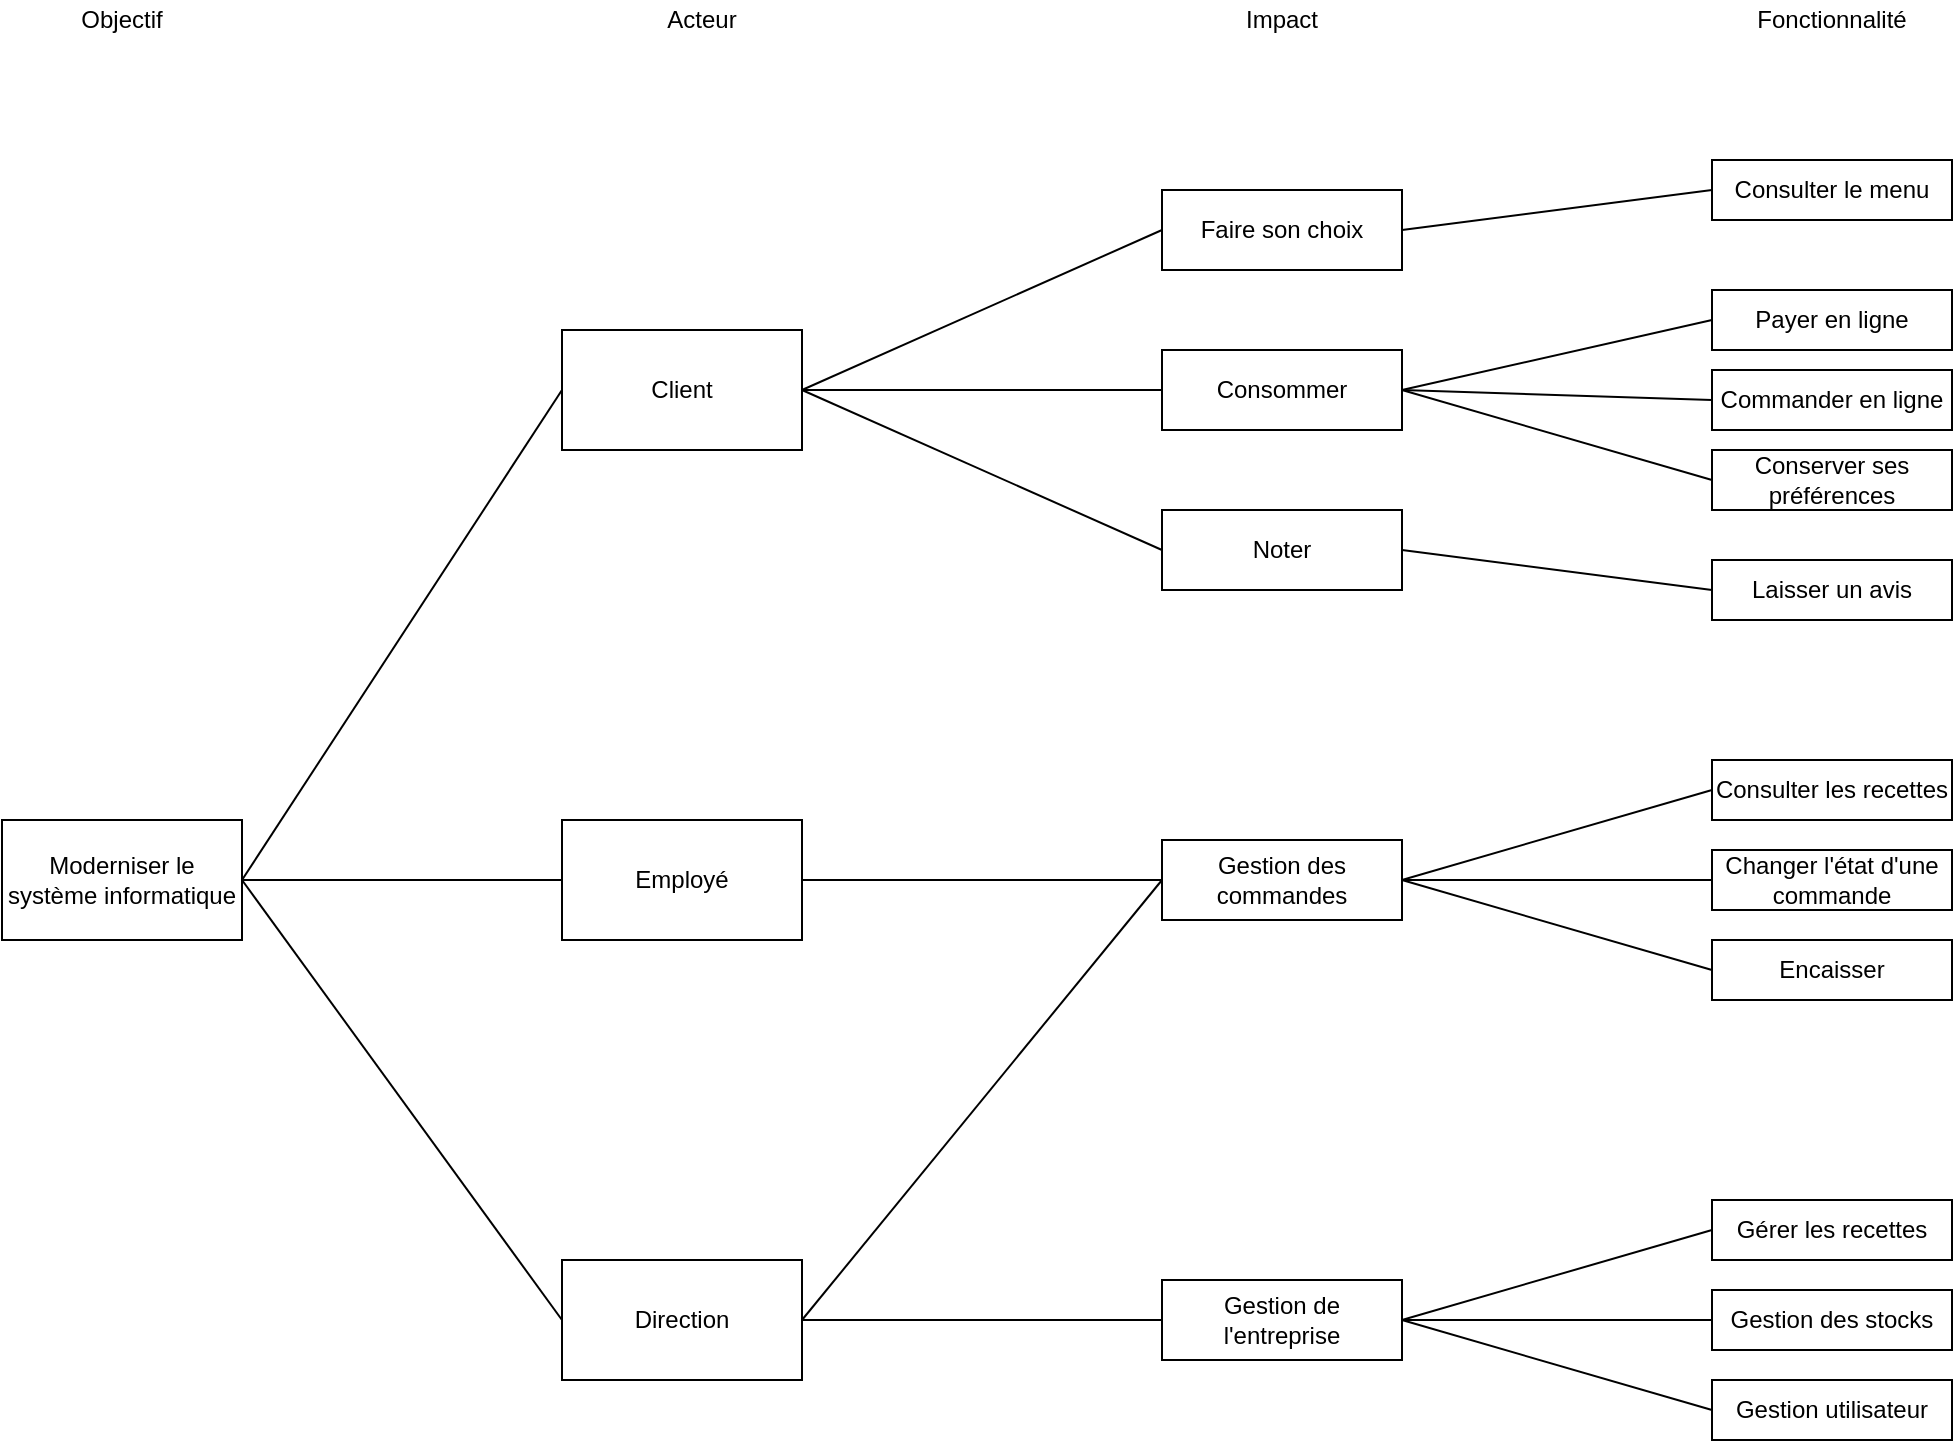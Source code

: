 <mxfile version="13.2.4" type="device"><diagram name="Page-1" id="e7e014a7-5840-1c2e-5031-d8a46d1fe8dd"><mxGraphModel dx="1086" dy="807" grid="1" gridSize="10" guides="1" tooltips="1" connect="1" arrows="1" fold="1" page="1" pageScale="1" pageWidth="1169" pageHeight="826" background="#ffffff" math="0" shadow="0"><root><mxCell id="0"/><mxCell id="1" parent="0"/><mxCell id="awIc7jQCL4GsBx2kRSjl-41" value="Moderniser le système informatique" style="rounded=0;whiteSpace=wrap;html=1;" parent="1" vertex="1"><mxGeometry x="40" y="450" width="120" height="60" as="geometry"/></mxCell><mxCell id="awIc7jQCL4GsBx2kRSjl-42" value="Objectif" style="text;html=1;strokeColor=none;fillColor=none;align=center;verticalAlign=middle;whiteSpace=wrap;rounded=0;" parent="1" vertex="1"><mxGeometry x="70" y="40" width="60" height="20" as="geometry"/></mxCell><mxCell id="awIc7jQCL4GsBx2kRSjl-43" value="Acteur" style="text;html=1;strokeColor=none;fillColor=none;align=center;verticalAlign=middle;whiteSpace=wrap;rounded=0;" parent="1" vertex="1"><mxGeometry x="360" y="40" width="60" height="20" as="geometry"/></mxCell><mxCell id="awIc7jQCL4GsBx2kRSjl-44" value="Impact" style="text;html=1;strokeColor=none;fillColor=none;align=center;verticalAlign=middle;whiteSpace=wrap;rounded=0;" parent="1" vertex="1"><mxGeometry x="650" y="40" width="60" height="20" as="geometry"/></mxCell><mxCell id="awIc7jQCL4GsBx2kRSjl-45" value="Fonctionnalité" style="text;html=1;strokeColor=none;fillColor=none;align=center;verticalAlign=middle;whiteSpace=wrap;rounded=0;" parent="1" vertex="1"><mxGeometry x="920" y="40" width="70" height="20" as="geometry"/></mxCell><mxCell id="FvD64-Ru-Zm25pNYv83B-5" style="rounded=0;orthogonalLoop=1;jettySize=auto;html=1;exitX=1;exitY=0.5;exitDx=0;exitDy=0;entryX=0;entryY=0.5;entryDx=0;entryDy=0;endArrow=none;endFill=0;" edge="1" parent="1" source="awIc7jQCL4GsBx2kRSjl-47" target="awIc7jQCL4GsBx2kRSjl-53"><mxGeometry relative="1" as="geometry"/></mxCell><mxCell id="FvD64-Ru-Zm25pNYv83B-6" style="edgeStyle=none;rounded=0;orthogonalLoop=1;jettySize=auto;html=1;exitX=1;exitY=0.5;exitDx=0;exitDy=0;entryX=0;entryY=0.5;entryDx=0;entryDy=0;endArrow=none;endFill=0;" edge="1" parent="1" source="awIc7jQCL4GsBx2kRSjl-47" target="awIc7jQCL4GsBx2kRSjl-52"><mxGeometry relative="1" as="geometry"/></mxCell><mxCell id="FvD64-Ru-Zm25pNYv83B-7" style="edgeStyle=none;rounded=0;orthogonalLoop=1;jettySize=auto;html=1;exitX=1;exitY=0.5;exitDx=0;exitDy=0;entryX=0;entryY=0.5;entryDx=0;entryDy=0;endArrow=none;endFill=0;" edge="1" parent="1" source="awIc7jQCL4GsBx2kRSjl-47" target="awIc7jQCL4GsBx2kRSjl-51"><mxGeometry relative="1" as="geometry"/></mxCell><mxCell id="awIc7jQCL4GsBx2kRSjl-47" value="Client" style="rounded=0;whiteSpace=wrap;html=1;" parent="1" vertex="1"><mxGeometry x="320" y="205" width="120" height="60" as="geometry"/></mxCell><mxCell id="FvD64-Ru-Zm25pNYv83B-8" style="edgeStyle=none;rounded=0;orthogonalLoop=1;jettySize=auto;html=1;exitX=1;exitY=0.5;exitDx=0;exitDy=0;entryX=0;entryY=0.5;entryDx=0;entryDy=0;endArrow=none;endFill=0;" edge="1" parent="1" source="awIc7jQCL4GsBx2kRSjl-48" target="awIc7jQCL4GsBx2kRSjl-55"><mxGeometry relative="1" as="geometry"/></mxCell><mxCell id="awIc7jQCL4GsBx2kRSjl-48" value="Employé" style="rounded=0;whiteSpace=wrap;html=1;" parent="1" vertex="1"><mxGeometry x="320" y="450" width="120" height="60" as="geometry"/></mxCell><mxCell id="FvD64-Ru-Zm25pNYv83B-9" style="edgeStyle=none;rounded=0;orthogonalLoop=1;jettySize=auto;html=1;exitX=1;exitY=0.5;exitDx=0;exitDy=0;entryX=0;entryY=0.5;entryDx=0;entryDy=0;endArrow=none;endFill=0;" edge="1" parent="1" source="awIc7jQCL4GsBx2kRSjl-49" target="awIc7jQCL4GsBx2kRSjl-56"><mxGeometry relative="1" as="geometry"/></mxCell><mxCell id="FvD64-Ru-Zm25pNYv83B-10" style="edgeStyle=none;rounded=0;orthogonalLoop=1;jettySize=auto;html=1;exitX=1;exitY=0.5;exitDx=0;exitDy=0;entryX=0;entryY=0.5;entryDx=0;entryDy=0;endArrow=none;endFill=0;" edge="1" parent="1" source="awIc7jQCL4GsBx2kRSjl-49" target="awIc7jQCL4GsBx2kRSjl-55"><mxGeometry relative="1" as="geometry"/></mxCell><mxCell id="awIc7jQCL4GsBx2kRSjl-49" value="Direction" style="rounded=0;whiteSpace=wrap;html=1;" parent="1" vertex="1"><mxGeometry x="320" y="670" width="120" height="60" as="geometry"/></mxCell><mxCell id="FvD64-Ru-Zm25pNYv83B-19" style="edgeStyle=none;rounded=0;orthogonalLoop=1;jettySize=auto;html=1;exitX=1;exitY=0.5;exitDx=0;exitDy=0;entryX=0;entryY=0.5;entryDx=0;entryDy=0;endArrow=none;endFill=0;" edge="1" parent="1" source="awIc7jQCL4GsBx2kRSjl-51" target="awIc7jQCL4GsBx2kRSjl-65"><mxGeometry relative="1" as="geometry"/></mxCell><mxCell id="awIc7jQCL4GsBx2kRSjl-51" value="Noter" style="rounded=0;whiteSpace=wrap;html=1;" parent="1" vertex="1"><mxGeometry x="620" y="295" width="120" height="40" as="geometry"/></mxCell><mxCell id="FvD64-Ru-Zm25pNYv83B-16" style="edgeStyle=none;rounded=0;orthogonalLoop=1;jettySize=auto;html=1;exitX=1;exitY=0.5;exitDx=0;exitDy=0;entryX=0;entryY=0.5;entryDx=0;entryDy=0;endArrow=none;endFill=0;" edge="1" parent="1" source="awIc7jQCL4GsBx2kRSjl-52" target="awIc7jQCL4GsBx2kRSjl-69"><mxGeometry relative="1" as="geometry"/></mxCell><mxCell id="FvD64-Ru-Zm25pNYv83B-17" style="edgeStyle=none;rounded=0;orthogonalLoop=1;jettySize=auto;html=1;exitX=1;exitY=0.5;exitDx=0;exitDy=0;entryX=0;entryY=0.5;entryDx=0;entryDy=0;endArrow=none;endFill=0;" edge="1" parent="1" source="awIc7jQCL4GsBx2kRSjl-52" target="awIc7jQCL4GsBx2kRSjl-66"><mxGeometry relative="1" as="geometry"/></mxCell><mxCell id="FvD64-Ru-Zm25pNYv83B-18" style="edgeStyle=none;rounded=0;orthogonalLoop=1;jettySize=auto;html=1;exitX=1;exitY=0.5;exitDx=0;exitDy=0;entryX=0;entryY=0.5;entryDx=0;entryDy=0;endArrow=none;endFill=0;" edge="1" parent="1" source="awIc7jQCL4GsBx2kRSjl-52" target="awIc7jQCL4GsBx2kRSjl-67"><mxGeometry relative="1" as="geometry"/></mxCell><mxCell id="awIc7jQCL4GsBx2kRSjl-52" value="Consommer" style="rounded=0;whiteSpace=wrap;html=1;" parent="1" vertex="1"><mxGeometry x="620" y="215" width="120" height="40" as="geometry"/></mxCell><mxCell id="FvD64-Ru-Zm25pNYv83B-15" style="edgeStyle=none;rounded=0;orthogonalLoop=1;jettySize=auto;html=1;exitX=1;exitY=0.5;exitDx=0;exitDy=0;entryX=0;entryY=0.5;entryDx=0;entryDy=0;endArrow=none;endFill=0;" edge="1" parent="1" source="awIc7jQCL4GsBx2kRSjl-53" target="awIc7jQCL4GsBx2kRSjl-68"><mxGeometry relative="1" as="geometry"/></mxCell><mxCell id="awIc7jQCL4GsBx2kRSjl-53" value="Faire son choix" style="rounded=0;whiteSpace=wrap;html=1;" parent="1" vertex="1"><mxGeometry x="620" y="135" width="120" height="40" as="geometry"/></mxCell><mxCell id="FvD64-Ru-Zm25pNYv83B-11" style="edgeStyle=none;rounded=0;orthogonalLoop=1;jettySize=auto;html=1;exitX=1;exitY=0.5;exitDx=0;exitDy=0;entryX=0;entryY=0.5;entryDx=0;entryDy=0;endArrow=none;endFill=0;" edge="1" parent="1" source="awIc7jQCL4GsBx2kRSjl-55" target="awIc7jQCL4GsBx2kRSjl-64"><mxGeometry relative="1" as="geometry"/></mxCell><mxCell id="FvD64-Ru-Zm25pNYv83B-12" style="edgeStyle=none;rounded=0;orthogonalLoop=1;jettySize=auto;html=1;exitX=1;exitY=0.5;exitDx=0;exitDy=0;entryX=0;entryY=0.5;entryDx=0;entryDy=0;endArrow=none;endFill=0;" edge="1" parent="1" source="awIc7jQCL4GsBx2kRSjl-55" target="awIc7jQCL4GsBx2kRSjl-60"><mxGeometry relative="1" as="geometry"/></mxCell><mxCell id="FvD64-Ru-Zm25pNYv83B-13" style="edgeStyle=none;rounded=0;orthogonalLoop=1;jettySize=auto;html=1;exitX=1;exitY=0.5;exitDx=0;exitDy=0;entryX=0;entryY=0.5;entryDx=0;entryDy=0;endArrow=none;endFill=0;" edge="1" parent="1" source="awIc7jQCL4GsBx2kRSjl-55" target="awIc7jQCL4GsBx2kRSjl-61"><mxGeometry relative="1" as="geometry"/></mxCell><mxCell id="awIc7jQCL4GsBx2kRSjl-55" value="Gestion des commandes" style="rounded=0;whiteSpace=wrap;html=1;" parent="1" vertex="1"><mxGeometry x="620" y="460" width="120" height="40" as="geometry"/></mxCell><mxCell id="FvD64-Ru-Zm25pNYv83B-14" style="edgeStyle=none;rounded=0;orthogonalLoop=1;jettySize=auto;html=1;exitX=1;exitY=0.5;exitDx=0;exitDy=0;entryX=0;entryY=0.5;entryDx=0;entryDy=0;endArrow=none;endFill=0;" edge="1" parent="1" source="awIc7jQCL4GsBx2kRSjl-56" target="awIc7jQCL4GsBx2kRSjl-57"><mxGeometry relative="1" as="geometry"/></mxCell><mxCell id="FvD64-Ru-Zm25pNYv83B-20" style="edgeStyle=none;rounded=0;orthogonalLoop=1;jettySize=auto;html=1;exitX=1;exitY=0.5;exitDx=0;exitDy=0;entryX=0;entryY=0.5;entryDx=0;entryDy=0;endArrow=none;endFill=0;" edge="1" parent="1" source="awIc7jQCL4GsBx2kRSjl-56" target="awIc7jQCL4GsBx2kRSjl-58"><mxGeometry relative="1" as="geometry"/></mxCell><mxCell id="FvD64-Ru-Zm25pNYv83B-21" style="edgeStyle=none;rounded=0;orthogonalLoop=1;jettySize=auto;html=1;exitX=1;exitY=0.5;exitDx=0;exitDy=0;entryX=0;entryY=0.5;entryDx=0;entryDy=0;endArrow=none;endFill=0;" edge="1" parent="1" source="awIc7jQCL4GsBx2kRSjl-56" target="awIc7jQCL4GsBx2kRSjl-59"><mxGeometry relative="1" as="geometry"/></mxCell><mxCell id="awIc7jQCL4GsBx2kRSjl-56" value="Gestion de l'entreprise" style="rounded=0;whiteSpace=wrap;html=1;" parent="1" vertex="1"><mxGeometry x="620" y="680" width="120" height="40" as="geometry"/></mxCell><mxCell id="awIc7jQCL4GsBx2kRSjl-57" value="Gérer les recettes" style="rounded=0;whiteSpace=wrap;html=1;" parent="1" vertex="1"><mxGeometry x="895" y="640" width="120" height="30" as="geometry"/></mxCell><mxCell id="awIc7jQCL4GsBx2kRSjl-58" value="Gestion des stocks" style="rounded=0;whiteSpace=wrap;html=1;" parent="1" vertex="1"><mxGeometry x="895" y="685" width="120" height="30" as="geometry"/></mxCell><mxCell id="awIc7jQCL4GsBx2kRSjl-59" value="Gestion utilisateur" style="rounded=0;whiteSpace=wrap;html=1;" parent="1" vertex="1"><mxGeometry x="895" y="730" width="120" height="30" as="geometry"/></mxCell><mxCell id="awIc7jQCL4GsBx2kRSjl-60" value="Changer l'état d'une commande" style="rounded=0;whiteSpace=wrap;html=1;" parent="1" vertex="1"><mxGeometry x="895" y="465" width="120" height="30" as="geometry"/></mxCell><mxCell id="awIc7jQCL4GsBx2kRSjl-61" value="Encaisser" style="rounded=0;whiteSpace=wrap;html=1;" parent="1" vertex="1"><mxGeometry x="895" y="510" width="120" height="30" as="geometry"/></mxCell><mxCell id="awIc7jQCL4GsBx2kRSjl-64" value="Consulter les recettes" style="rounded=0;whiteSpace=wrap;html=1;" parent="1" vertex="1"><mxGeometry x="895" y="420" width="120" height="30" as="geometry"/></mxCell><mxCell id="awIc7jQCL4GsBx2kRSjl-65" value="Laisser un avis" style="rounded=0;whiteSpace=wrap;html=1;" parent="1" vertex="1"><mxGeometry x="895" y="320" width="120" height="30" as="geometry"/></mxCell><mxCell id="awIc7jQCL4GsBx2kRSjl-66" value="Commander en ligne" style="rounded=0;whiteSpace=wrap;html=1;" parent="1" vertex="1"><mxGeometry x="895" y="225" width="120" height="30" as="geometry"/></mxCell><mxCell id="awIc7jQCL4GsBx2kRSjl-67" value="Conserver ses préférences" style="rounded=0;whiteSpace=wrap;html=1;" parent="1" vertex="1"><mxGeometry x="895" y="265" width="120" height="30" as="geometry"/></mxCell><mxCell id="awIc7jQCL4GsBx2kRSjl-68" value="Consulter le menu" style="rounded=0;whiteSpace=wrap;html=1;" parent="1" vertex="1"><mxGeometry x="895" y="120" width="120" height="30" as="geometry"/></mxCell><mxCell id="awIc7jQCL4GsBx2kRSjl-69" value="Payer en ligne" style="rounded=0;whiteSpace=wrap;html=1;" parent="1" vertex="1"><mxGeometry x="895" y="185" width="120" height="30" as="geometry"/></mxCell><mxCell id="FvD64-Ru-Zm25pNYv83B-1" value="" style="endArrow=none;html=1;exitX=1;exitY=0.5;exitDx=0;exitDy=0;entryX=0;entryY=0.5;entryDx=0;entryDy=0;" edge="1" parent="1" source="awIc7jQCL4GsBx2kRSjl-41" target="awIc7jQCL4GsBx2kRSjl-47"><mxGeometry width="50" height="50" relative="1" as="geometry"><mxPoint x="530" y="440" as="sourcePoint"/><mxPoint x="580" y="390" as="targetPoint"/></mxGeometry></mxCell><mxCell id="FvD64-Ru-Zm25pNYv83B-2" value="" style="endArrow=none;html=1;exitX=1;exitY=0.5;exitDx=0;exitDy=0;entryX=0;entryY=0.5;entryDx=0;entryDy=0;" edge="1" parent="1" source="awIc7jQCL4GsBx2kRSjl-41" target="awIc7jQCL4GsBx2kRSjl-48"><mxGeometry width="50" height="50" relative="1" as="geometry"><mxPoint x="530" y="440" as="sourcePoint"/><mxPoint x="580" y="390" as="targetPoint"/></mxGeometry></mxCell><mxCell id="FvD64-Ru-Zm25pNYv83B-3" value="" style="endArrow=none;html=1;exitX=1;exitY=0.5;exitDx=0;exitDy=0;entryX=0;entryY=0.5;entryDx=0;entryDy=0;" edge="1" parent="1" source="awIc7jQCL4GsBx2kRSjl-41" target="awIc7jQCL4GsBx2kRSjl-49"><mxGeometry width="50" height="50" relative="1" as="geometry"><mxPoint x="530" y="440" as="sourcePoint"/><mxPoint x="580" y="390" as="targetPoint"/></mxGeometry></mxCell></root></mxGraphModel></diagram></mxfile>